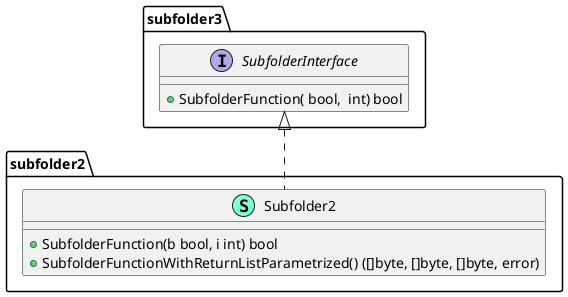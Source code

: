 @startuml
namespace subfolder2 {
    class Subfolder2 << (S,Aquamarine) >> {
        + SubfolderFunction(b bool, i int) bool
        + SubfolderFunctionWithReturnListParametrized() ([]byte, []byte, []byte, error)

    }
}

"subfolder3.SubfolderInterface" <|.. "subfolder2.Subfolder2"

namespace subfolder3 {
    interface SubfolderInterface  {
        + SubfolderFunction( bool,  int) bool

    }
}


@enduml
